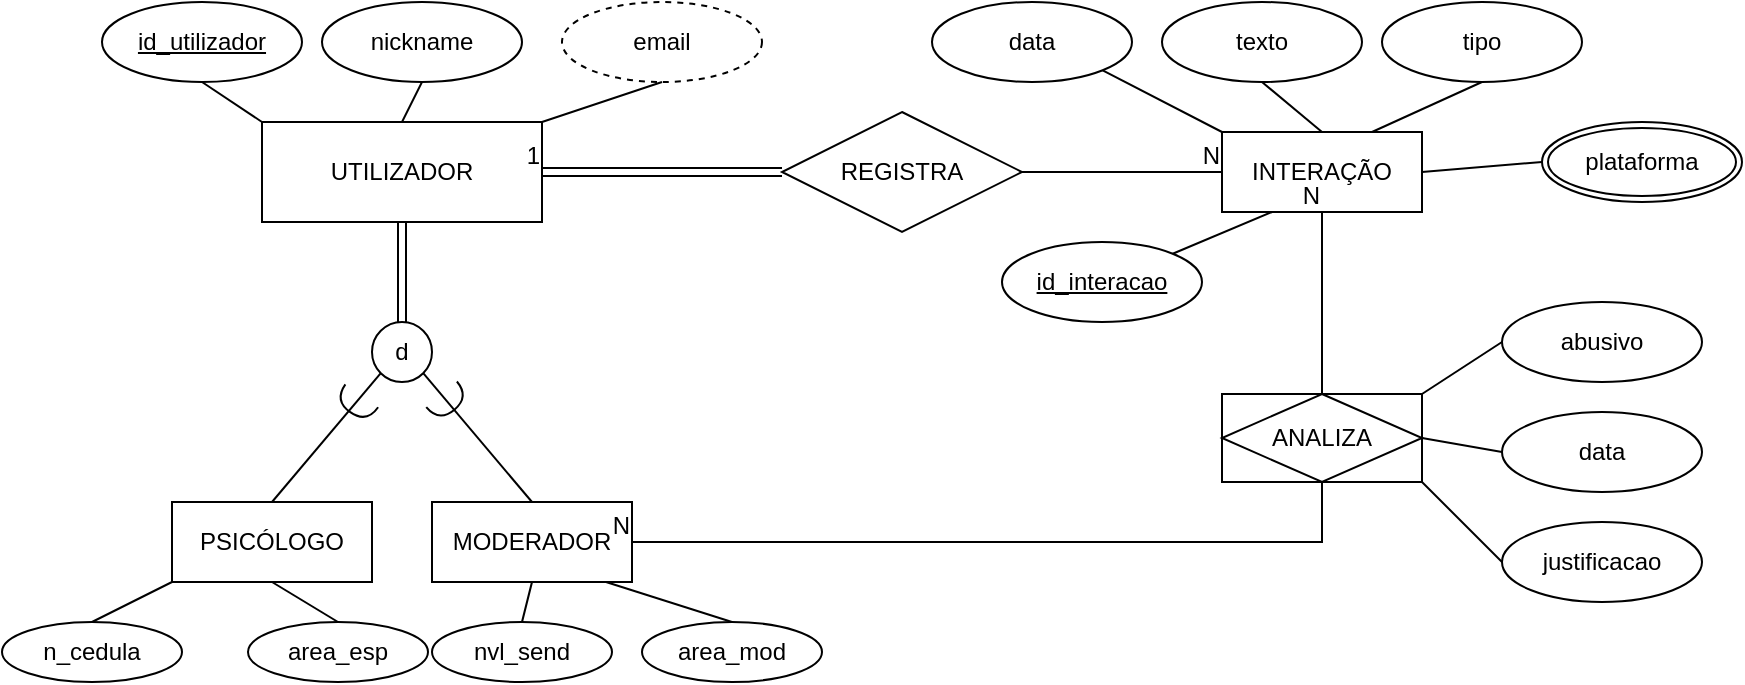 <mxfile version="28.2.5">
  <diagram name="Page-1" id="tOIW24pAtOSCwyQ4gi1o">
    <mxGraphModel dx="3277" dy="1095" grid="1" gridSize="10" guides="1" tooltips="1" connect="1" arrows="1" fold="1" page="1" pageScale="1" pageWidth="850" pageHeight="1100" math="0" shadow="0">
      <root>
        <mxCell id="0" />
        <mxCell id="1" parent="0" />
        <mxCell id="2YyOYfQbQqB_2xkgUg5d-1" value="UTILIZADOR" style="whiteSpace=wrap;html=1;align=center;" vertex="1" parent="1">
          <mxGeometry x="90" y="70" width="140" height="50" as="geometry" />
        </mxCell>
        <mxCell id="2YyOYfQbQqB_2xkgUg5d-3" value="id_utilizador" style="ellipse;whiteSpace=wrap;html=1;align=center;fontStyle=4;" vertex="1" parent="1">
          <mxGeometry x="10" y="10" width="100" height="40" as="geometry" />
        </mxCell>
        <mxCell id="2YyOYfQbQqB_2xkgUg5d-5" value="nickname" style="ellipse;whiteSpace=wrap;html=1;align=center;" vertex="1" parent="1">
          <mxGeometry x="120" y="10" width="100" height="40" as="geometry" />
        </mxCell>
        <mxCell id="2YyOYfQbQqB_2xkgUg5d-6" value="email" style="ellipse;whiteSpace=wrap;html=1;align=center;dashed=1;" vertex="1" parent="1">
          <mxGeometry x="240" y="10" width="100" height="40" as="geometry" />
        </mxCell>
        <mxCell id="2YyOYfQbQqB_2xkgUg5d-7" value="" style="endArrow=none;html=1;rounded=0;exitX=0.5;exitY=1;exitDx=0;exitDy=0;entryX=0;entryY=0;entryDx=0;entryDy=0;" edge="1" parent="1" source="2YyOYfQbQqB_2xkgUg5d-3" target="2YyOYfQbQqB_2xkgUg5d-1">
          <mxGeometry relative="1" as="geometry">
            <mxPoint x="320" y="230" as="sourcePoint" />
            <mxPoint x="480" y="230" as="targetPoint" />
          </mxGeometry>
        </mxCell>
        <mxCell id="2YyOYfQbQqB_2xkgUg5d-8" value="" style="endArrow=none;html=1;rounded=0;exitX=0.5;exitY=1;exitDx=0;exitDy=0;entryX=0.5;entryY=0;entryDx=0;entryDy=0;" edge="1" parent="1" source="2YyOYfQbQqB_2xkgUg5d-5" target="2YyOYfQbQqB_2xkgUg5d-1">
          <mxGeometry relative="1" as="geometry">
            <mxPoint x="320" y="230" as="sourcePoint" />
            <mxPoint x="480" y="230" as="targetPoint" />
          </mxGeometry>
        </mxCell>
        <mxCell id="2YyOYfQbQqB_2xkgUg5d-9" value="" style="endArrow=none;html=1;rounded=0;exitX=1;exitY=0;exitDx=0;exitDy=0;entryX=0.5;entryY=1;entryDx=0;entryDy=0;" edge="1" parent="1" source="2YyOYfQbQqB_2xkgUg5d-1" target="2YyOYfQbQqB_2xkgUg5d-6">
          <mxGeometry relative="1" as="geometry">
            <mxPoint x="320" y="230" as="sourcePoint" />
            <mxPoint x="480" y="230" as="targetPoint" />
          </mxGeometry>
        </mxCell>
        <mxCell id="2YyOYfQbQqB_2xkgUg5d-10" value="d" style="ellipse;whiteSpace=wrap;html=1;align=center;" vertex="1" parent="1">
          <mxGeometry x="145" y="170" width="30" height="30" as="geometry" />
        </mxCell>
        <mxCell id="2YyOYfQbQqB_2xkgUg5d-11" value="" style="shape=link;html=1;rounded=0;exitX=0.5;exitY=0;exitDx=0;exitDy=0;entryX=0.5;entryY=1;entryDx=0;entryDy=0;" edge="1" parent="1" source="2YyOYfQbQqB_2xkgUg5d-10" target="2YyOYfQbQqB_2xkgUg5d-1">
          <mxGeometry relative="1" as="geometry">
            <mxPoint x="320" y="230" as="sourcePoint" />
            <mxPoint x="480" y="230" as="targetPoint" />
          </mxGeometry>
        </mxCell>
        <mxCell id="2YyOYfQbQqB_2xkgUg5d-13" value="PSICÓLOGO" style="whiteSpace=wrap;html=1;align=center;" vertex="1" parent="1">
          <mxGeometry x="45" y="260" width="100" height="40" as="geometry" />
        </mxCell>
        <mxCell id="2YyOYfQbQqB_2xkgUg5d-14" value="MODERADOR" style="whiteSpace=wrap;html=1;align=center;" vertex="1" parent="1">
          <mxGeometry x="175" y="260" width="100" height="40" as="geometry" />
        </mxCell>
        <mxCell id="2YyOYfQbQqB_2xkgUg5d-16" value="" style="endArrow=none;html=1;rounded=0;exitX=0;exitY=1;exitDx=0;exitDy=0;entryX=0.5;entryY=0;entryDx=0;entryDy=0;" edge="1" parent="1" source="2YyOYfQbQqB_2xkgUg5d-10" target="2YyOYfQbQqB_2xkgUg5d-13">
          <mxGeometry relative="1" as="geometry">
            <mxPoint x="240" y="80" as="sourcePoint" />
            <mxPoint x="400" y="80" as="targetPoint" />
          </mxGeometry>
        </mxCell>
        <mxCell id="2YyOYfQbQqB_2xkgUg5d-17" value="" style="endArrow=none;html=1;rounded=0;exitX=1;exitY=1;exitDx=0;exitDy=0;entryX=0.5;entryY=0;entryDx=0;entryDy=0;" edge="1" parent="1" source="2YyOYfQbQqB_2xkgUg5d-10" target="2YyOYfQbQqB_2xkgUg5d-14">
          <mxGeometry relative="1" as="geometry">
            <mxPoint x="240" y="80" as="sourcePoint" />
            <mxPoint x="400" y="80" as="targetPoint" />
          </mxGeometry>
        </mxCell>
        <mxCell id="2YyOYfQbQqB_2xkgUg5d-18" value="" style="shape=requiredInterface;html=1;verticalLabelPosition=bottom;sketch=0;direction=south;rotation=-40;" vertex="1" parent="1">
          <mxGeometry x="173" y="205" width="20" height="10" as="geometry" />
        </mxCell>
        <mxCell id="2YyOYfQbQqB_2xkgUg5d-22" value="" style="shape=requiredInterface;html=1;verticalLabelPosition=bottom;sketch=0;direction=south;rotation=35;" vertex="1" parent="1">
          <mxGeometry x="127" y="206" width="20" height="10" as="geometry" />
        </mxCell>
        <mxCell id="2YyOYfQbQqB_2xkgUg5d-23" value="n_cedula" style="ellipse;whiteSpace=wrap;html=1;align=center;" vertex="1" parent="1">
          <mxGeometry x="-40" y="320" width="90" height="30" as="geometry" />
        </mxCell>
        <mxCell id="2YyOYfQbQqB_2xkgUg5d-25" value="" style="endArrow=none;html=1;rounded=0;exitX=0;exitY=1;exitDx=0;exitDy=0;entryX=0.5;entryY=0;entryDx=0;entryDy=0;" edge="1" parent="1" source="2YyOYfQbQqB_2xkgUg5d-13" target="2YyOYfQbQqB_2xkgUg5d-23">
          <mxGeometry relative="1" as="geometry">
            <mxPoint x="200" y="270" as="sourcePoint" />
            <mxPoint x="360" y="270" as="targetPoint" />
          </mxGeometry>
        </mxCell>
        <mxCell id="2YyOYfQbQqB_2xkgUg5d-26" value="area_esp" style="ellipse;whiteSpace=wrap;html=1;align=center;" vertex="1" parent="1">
          <mxGeometry x="83" y="320" width="90" height="30" as="geometry" />
        </mxCell>
        <mxCell id="2YyOYfQbQqB_2xkgUg5d-27" value="" style="endArrow=none;html=1;rounded=0;exitX=0.5;exitY=1;exitDx=0;exitDy=0;entryX=0.5;entryY=0;entryDx=0;entryDy=0;" edge="1" target="2YyOYfQbQqB_2xkgUg5d-26" parent="1" source="2YyOYfQbQqB_2xkgUg5d-13">
          <mxGeometry relative="1" as="geometry">
            <mxPoint x="168" y="300" as="sourcePoint" />
            <mxPoint x="483" y="270" as="targetPoint" />
          </mxGeometry>
        </mxCell>
        <mxCell id="2YyOYfQbQqB_2xkgUg5d-28" value="area_mod" style="ellipse;whiteSpace=wrap;html=1;align=center;" vertex="1" parent="1">
          <mxGeometry x="280" y="320" width="90" height="30" as="geometry" />
        </mxCell>
        <mxCell id="2YyOYfQbQqB_2xkgUg5d-29" value="" style="endArrow=none;html=1;rounded=0;exitX=0.5;exitY=1;exitDx=0;exitDy=0;entryX=0.5;entryY=0;entryDx=0;entryDy=0;" edge="1" target="2YyOYfQbQqB_2xkgUg5d-28" parent="1">
          <mxGeometry relative="1" as="geometry">
            <mxPoint x="262" y="300" as="sourcePoint" />
            <mxPoint x="650" y="270" as="targetPoint" />
          </mxGeometry>
        </mxCell>
        <mxCell id="2YyOYfQbQqB_2xkgUg5d-30" value="nvl_send" style="ellipse;whiteSpace=wrap;html=1;align=center;" vertex="1" parent="1">
          <mxGeometry x="175" y="320" width="90" height="30" as="geometry" />
        </mxCell>
        <mxCell id="2YyOYfQbQqB_2xkgUg5d-31" value="" style="endArrow=none;html=1;rounded=0;exitX=0.5;exitY=1;exitDx=0;exitDy=0;entryX=0.5;entryY=0;entryDx=0;entryDy=0;" edge="1" target="2YyOYfQbQqB_2xkgUg5d-30" parent="1" source="2YyOYfQbQqB_2xkgUg5d-14">
          <mxGeometry relative="1" as="geometry">
            <mxPoint x="187" y="300" as="sourcePoint" />
            <mxPoint x="575" y="270" as="targetPoint" />
          </mxGeometry>
        </mxCell>
        <mxCell id="2YyOYfQbQqB_2xkgUg5d-32" value="REGISTRA" style="shape=rhombus;perimeter=rhombusPerimeter;whiteSpace=wrap;html=1;align=center;" vertex="1" parent="1">
          <mxGeometry x="350" y="65" width="120" height="60" as="geometry" />
        </mxCell>
        <mxCell id="2YyOYfQbQqB_2xkgUg5d-37" value="" style="shape=link;html=1;rounded=0;entryX=1;entryY=0.5;entryDx=0;entryDy=0;exitX=0;exitY=0.5;exitDx=0;exitDy=0;" edge="1" parent="1" source="2YyOYfQbQqB_2xkgUg5d-32" target="2YyOYfQbQqB_2xkgUg5d-1">
          <mxGeometry relative="1" as="geometry">
            <mxPoint x="200" y="170" as="sourcePoint" />
            <mxPoint x="360" y="170" as="targetPoint" />
          </mxGeometry>
        </mxCell>
        <mxCell id="2YyOYfQbQqB_2xkgUg5d-38" value="1" style="resizable=0;html=1;whiteSpace=wrap;align=right;verticalAlign=bottom;" connectable="0" vertex="1" parent="2YyOYfQbQqB_2xkgUg5d-37">
          <mxGeometry x="1" relative="1" as="geometry" />
        </mxCell>
        <mxCell id="2YyOYfQbQqB_2xkgUg5d-39" value="INTERAÇÃO" style="whiteSpace=wrap;html=1;align=center;" vertex="1" parent="1">
          <mxGeometry x="570" y="75" width="100" height="40" as="geometry" />
        </mxCell>
        <mxCell id="2YyOYfQbQqB_2xkgUg5d-41" value="" style="endArrow=none;html=1;rounded=0;entryX=0;entryY=0.5;entryDx=0;entryDy=0;exitX=1;exitY=0.5;exitDx=0;exitDy=0;" edge="1" parent="1" source="2YyOYfQbQqB_2xkgUg5d-32" target="2YyOYfQbQqB_2xkgUg5d-39">
          <mxGeometry relative="1" as="geometry">
            <mxPoint x="200" y="170" as="sourcePoint" />
            <mxPoint x="360" y="170" as="targetPoint" />
          </mxGeometry>
        </mxCell>
        <mxCell id="2YyOYfQbQqB_2xkgUg5d-42" value="N" style="resizable=0;html=1;whiteSpace=wrap;align=right;verticalAlign=bottom;" connectable="0" vertex="1" parent="2YyOYfQbQqB_2xkgUg5d-41">
          <mxGeometry x="1" relative="1" as="geometry" />
        </mxCell>
        <mxCell id="2YyOYfQbQqB_2xkgUg5d-43" value="data" style="ellipse;whiteSpace=wrap;html=1;align=center;" vertex="1" parent="1">
          <mxGeometry x="425" y="10" width="100" height="40" as="geometry" />
        </mxCell>
        <mxCell id="2YyOYfQbQqB_2xkgUg5d-44" value="texto" style="ellipse;whiteSpace=wrap;html=1;align=center;" vertex="1" parent="1">
          <mxGeometry x="540" y="10" width="100" height="40" as="geometry" />
        </mxCell>
        <mxCell id="2YyOYfQbQqB_2xkgUg5d-45" value="tipo" style="ellipse;whiteSpace=wrap;html=1;align=center;" vertex="1" parent="1">
          <mxGeometry x="650" y="10" width="100" height="40" as="geometry" />
        </mxCell>
        <mxCell id="2YyOYfQbQqB_2xkgUg5d-46" value="" style="endArrow=none;html=1;rounded=0;exitX=1;exitY=1;exitDx=0;exitDy=0;entryX=0;entryY=0;entryDx=0;entryDy=0;" edge="1" parent="1" source="2YyOYfQbQqB_2xkgUg5d-43" target="2YyOYfQbQqB_2xkgUg5d-39">
          <mxGeometry relative="1" as="geometry">
            <mxPoint x="190" y="140" as="sourcePoint" />
            <mxPoint x="350" y="140" as="targetPoint" />
          </mxGeometry>
        </mxCell>
        <mxCell id="2YyOYfQbQqB_2xkgUg5d-47" value="" style="endArrow=none;html=1;rounded=0;exitX=0.5;exitY=1;exitDx=0;exitDy=0;entryX=0.5;entryY=0;entryDx=0;entryDy=0;" edge="1" parent="1" source="2YyOYfQbQqB_2xkgUg5d-44" target="2YyOYfQbQqB_2xkgUg5d-39">
          <mxGeometry relative="1" as="geometry">
            <mxPoint x="190" y="140" as="sourcePoint" />
            <mxPoint x="350" y="140" as="targetPoint" />
          </mxGeometry>
        </mxCell>
        <mxCell id="2YyOYfQbQqB_2xkgUg5d-48" value="" style="endArrow=none;html=1;rounded=0;exitX=0.5;exitY=1;exitDx=0;exitDy=0;entryX=0.75;entryY=0;entryDx=0;entryDy=0;" edge="1" parent="1" source="2YyOYfQbQqB_2xkgUg5d-45" target="2YyOYfQbQqB_2xkgUg5d-39">
          <mxGeometry relative="1" as="geometry">
            <mxPoint x="190" y="140" as="sourcePoint" />
            <mxPoint x="350" y="140" as="targetPoint" />
          </mxGeometry>
        </mxCell>
        <mxCell id="2YyOYfQbQqB_2xkgUg5d-49" value="plataforma" style="ellipse;shape=doubleEllipse;margin=3;whiteSpace=wrap;html=1;align=center;" vertex="1" parent="1">
          <mxGeometry x="730" y="70" width="100" height="40" as="geometry" />
        </mxCell>
        <mxCell id="2YyOYfQbQqB_2xkgUg5d-50" value="" style="endArrow=none;html=1;rounded=0;entryX=0;entryY=0.5;entryDx=0;entryDy=0;exitX=1;exitY=0.5;exitDx=0;exitDy=0;" edge="1" parent="1" source="2YyOYfQbQqB_2xkgUg5d-39" target="2YyOYfQbQqB_2xkgUg5d-49">
          <mxGeometry relative="1" as="geometry">
            <mxPoint x="190" y="140" as="sourcePoint" />
            <mxPoint x="350" y="140" as="targetPoint" />
          </mxGeometry>
        </mxCell>
        <mxCell id="2YyOYfQbQqB_2xkgUg5d-51" value="ANALIZA" style="shape=associativeEntity;whiteSpace=wrap;html=1;align=center;" vertex="1" parent="1">
          <mxGeometry x="570" y="206" width="100" height="44" as="geometry" />
        </mxCell>
        <mxCell id="2YyOYfQbQqB_2xkgUg5d-54" value="id_interacao" style="ellipse;whiteSpace=wrap;html=1;align=center;fontStyle=4;" vertex="1" parent="1">
          <mxGeometry x="460" y="130" width="100" height="40" as="geometry" />
        </mxCell>
        <mxCell id="2YyOYfQbQqB_2xkgUg5d-55" value="" style="endArrow=none;html=1;rounded=0;entryX=0.25;entryY=1;entryDx=0;entryDy=0;exitX=1;exitY=0;exitDx=0;exitDy=0;" edge="1" parent="1" source="2YyOYfQbQqB_2xkgUg5d-54" target="2YyOYfQbQqB_2xkgUg5d-39">
          <mxGeometry relative="1" as="geometry">
            <mxPoint x="190" y="140" as="sourcePoint" />
            <mxPoint x="350" y="140" as="targetPoint" />
          </mxGeometry>
        </mxCell>
        <mxCell id="2YyOYfQbQqB_2xkgUg5d-56" value="" style="endArrow=none;html=1;rounded=0;entryX=0.5;entryY=1;entryDx=0;entryDy=0;exitX=0.5;exitY=0;exitDx=0;exitDy=0;" edge="1" parent="1" source="2YyOYfQbQqB_2xkgUg5d-51" target="2YyOYfQbQqB_2xkgUg5d-39">
          <mxGeometry relative="1" as="geometry">
            <mxPoint x="190" y="230" as="sourcePoint" />
            <mxPoint x="350" y="230" as="targetPoint" />
          </mxGeometry>
        </mxCell>
        <mxCell id="2YyOYfQbQqB_2xkgUg5d-57" value="N" style="resizable=0;html=1;whiteSpace=wrap;align=right;verticalAlign=bottom;" connectable="0" vertex="1" parent="2YyOYfQbQqB_2xkgUg5d-56">
          <mxGeometry x="1" relative="1" as="geometry" />
        </mxCell>
        <mxCell id="2YyOYfQbQqB_2xkgUg5d-58" value="abusivo" style="ellipse;whiteSpace=wrap;html=1;align=center;" vertex="1" parent="1">
          <mxGeometry x="710" y="160" width="100" height="40" as="geometry" />
        </mxCell>
        <mxCell id="2YyOYfQbQqB_2xkgUg5d-59" value="data" style="ellipse;whiteSpace=wrap;html=1;align=center;" vertex="1" parent="1">
          <mxGeometry x="710" y="215" width="100" height="40" as="geometry" />
        </mxCell>
        <mxCell id="2YyOYfQbQqB_2xkgUg5d-60" value="justificacao" style="ellipse;whiteSpace=wrap;html=1;align=center;" vertex="1" parent="1">
          <mxGeometry x="710" y="270" width="100" height="40" as="geometry" />
        </mxCell>
        <mxCell id="2YyOYfQbQqB_2xkgUg5d-61" value="" style="endArrow=none;html=1;rounded=0;exitX=0;exitY=0.5;exitDx=0;exitDy=0;entryX=1;entryY=1;entryDx=0;entryDy=0;" edge="1" parent="1" source="2YyOYfQbQqB_2xkgUg5d-60" target="2YyOYfQbQqB_2xkgUg5d-51">
          <mxGeometry relative="1" as="geometry">
            <mxPoint x="190" y="230" as="sourcePoint" />
            <mxPoint x="350" y="230" as="targetPoint" />
          </mxGeometry>
        </mxCell>
        <mxCell id="2YyOYfQbQqB_2xkgUg5d-62" value="" style="endArrow=none;html=1;rounded=0;exitX=0;exitY=0.5;exitDx=0;exitDy=0;entryX=1;entryY=0.5;entryDx=0;entryDy=0;" edge="1" parent="1" source="2YyOYfQbQqB_2xkgUg5d-59" target="2YyOYfQbQqB_2xkgUg5d-51">
          <mxGeometry relative="1" as="geometry">
            <mxPoint x="190" y="230" as="sourcePoint" />
            <mxPoint x="350" y="230" as="targetPoint" />
          </mxGeometry>
        </mxCell>
        <mxCell id="2YyOYfQbQqB_2xkgUg5d-63" value="" style="endArrow=none;html=1;rounded=0;entryX=0;entryY=0.5;entryDx=0;entryDy=0;exitX=1;exitY=0;exitDx=0;exitDy=0;" edge="1" parent="1" source="2YyOYfQbQqB_2xkgUg5d-51" target="2YyOYfQbQqB_2xkgUg5d-58">
          <mxGeometry relative="1" as="geometry">
            <mxPoint x="190" y="230" as="sourcePoint" />
            <mxPoint x="350" y="230" as="targetPoint" />
          </mxGeometry>
        </mxCell>
        <mxCell id="2YyOYfQbQqB_2xkgUg5d-64" value="" style="endArrow=none;html=1;rounded=0;entryX=1;entryY=0.5;entryDx=0;entryDy=0;exitX=0.5;exitY=1;exitDx=0;exitDy=0;" edge="1" parent="1" source="2YyOYfQbQqB_2xkgUg5d-51" target="2YyOYfQbQqB_2xkgUg5d-14">
          <mxGeometry relative="1" as="geometry">
            <mxPoint x="190" y="230" as="sourcePoint" />
            <mxPoint x="350" y="230" as="targetPoint" />
            <Array as="points">
              <mxPoint x="620" y="280" />
            </Array>
          </mxGeometry>
        </mxCell>
        <mxCell id="2YyOYfQbQqB_2xkgUg5d-65" value="N" style="resizable=0;html=1;whiteSpace=wrap;align=right;verticalAlign=bottom;" connectable="0" vertex="1" parent="2YyOYfQbQqB_2xkgUg5d-64">
          <mxGeometry x="1" relative="1" as="geometry" />
        </mxCell>
      </root>
    </mxGraphModel>
  </diagram>
</mxfile>
